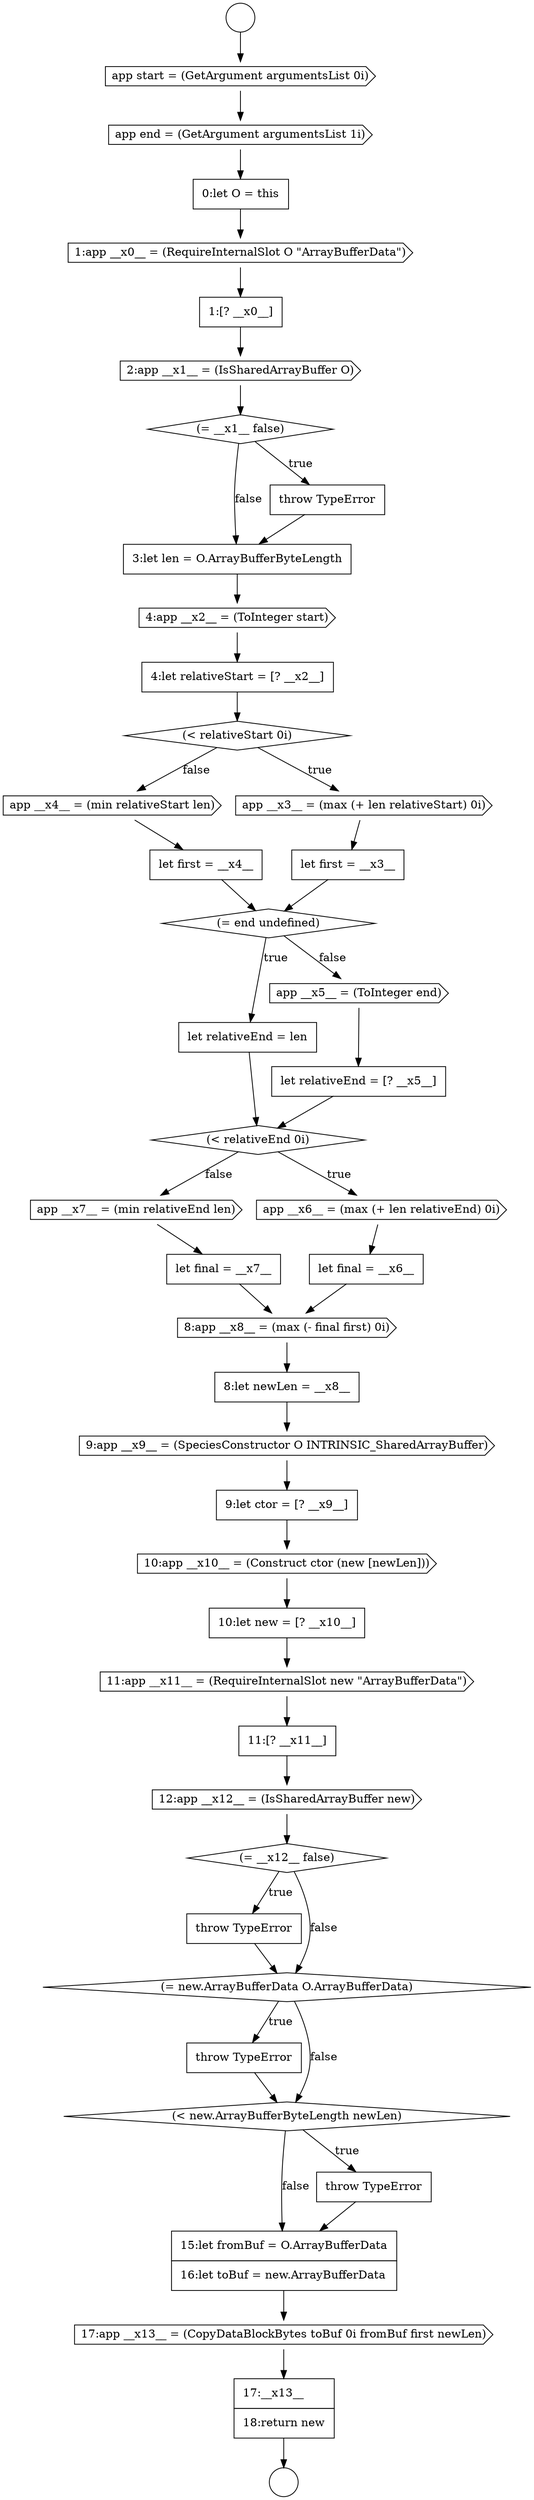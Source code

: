 digraph {
  node17175 [shape=cds, label=<<font color="black">2:app __x1__ = (IsSharedArrayBuffer O)</font>> color="black" fillcolor="white" style=filled]
  node17194 [shape=none, margin=0, label=<<font color="black">
    <table border="0" cellborder="1" cellspacing="0" cellpadding="10">
      <tr><td align="left">let final = __x7__</td></tr>
    </table>
  </font>> color="black" fillcolor="white" style=filled]
  node17197 [shape=cds, label=<<font color="black">9:app __x9__ = (SpeciesConstructor O INTRINSIC_SharedArrayBuffer)</font>> color="black" fillcolor="white" style=filled]
  node17168 [shape=circle label=" " color="black" fillcolor="white" style=filled]
  node17181 [shape=diamond, label=<<font color="black">(&lt; relativeStart 0i)</font>> color="black" fillcolor="white" style=filled]
  node17200 [shape=none, margin=0, label=<<font color="black">
    <table border="0" cellborder="1" cellspacing="0" cellpadding="10">
      <tr><td align="left">10:let new = [? __x10__]</td></tr>
    </table>
  </font>> color="black" fillcolor="white" style=filled]
  node17174 [shape=none, margin=0, label=<<font color="black">
    <table border="0" cellborder="1" cellspacing="0" cellpadding="10">
      <tr><td align="left">1:[? __x0__]</td></tr>
    </table>
  </font>> color="black" fillcolor="white" style=filled]
  node17203 [shape=cds, label=<<font color="black">12:app __x12__ = (IsSharedArrayBuffer new)</font>> color="black" fillcolor="white" style=filled]
  node17199 [shape=cds, label=<<font color="black">10:app __x10__ = (Construct ctor (new [newLen]))</font>> color="black" fillcolor="white" style=filled]
  node17179 [shape=cds, label=<<font color="black">4:app __x2__ = (ToInteger start)</font>> color="black" fillcolor="white" style=filled]
  node17169 [shape=circle label=" " color="black" fillcolor="white" style=filled]
  node17212 [shape=none, margin=0, label=<<font color="black">
    <table border="0" cellborder="1" cellspacing="0" cellpadding="10">
      <tr><td align="left">17:__x13__</td></tr>
      <tr><td align="left">18:return new</td></tr>
    </table>
  </font>> color="black" fillcolor="white" style=filled]
  node17198 [shape=none, margin=0, label=<<font color="black">
    <table border="0" cellborder="1" cellspacing="0" cellpadding="10">
      <tr><td align="left">9:let ctor = [? __x9__]</td></tr>
    </table>
  </font>> color="black" fillcolor="white" style=filled]
  node17184 [shape=cds, label=<<font color="black">app __x4__ = (min relativeStart len)</font>> color="black" fillcolor="white" style=filled]
  node17201 [shape=cds, label=<<font color="black">11:app __x11__ = (RequireInternalSlot new &quot;ArrayBufferData&quot;)</font>> color="black" fillcolor="white" style=filled]
  node17205 [shape=none, margin=0, label=<<font color="black">
    <table border="0" cellborder="1" cellspacing="0" cellpadding="10">
      <tr><td align="left">throw TypeError</td></tr>
    </table>
  </font>> color="black" fillcolor="white" style=filled]
  node17211 [shape=cds, label=<<font color="black">17:app __x13__ = (CopyDataBlockBytes toBuf 0i fromBuf first newLen)</font>> color="black" fillcolor="white" style=filled]
  node17202 [shape=none, margin=0, label=<<font color="black">
    <table border="0" cellborder="1" cellspacing="0" cellpadding="10">
      <tr><td align="left">11:[? __x11__]</td></tr>
    </table>
  </font>> color="black" fillcolor="white" style=filled]
  node17171 [shape=cds, label=<<font color="black">app end = (GetArgument argumentsList 1i)</font>> color="black" fillcolor="white" style=filled]
  node17210 [shape=none, margin=0, label=<<font color="black">
    <table border="0" cellborder="1" cellspacing="0" cellpadding="10">
      <tr><td align="left">15:let fromBuf = O.ArrayBufferData</td></tr>
      <tr><td align="left">16:let toBuf = new.ArrayBufferData</td></tr>
    </table>
  </font>> color="black" fillcolor="white" style=filled]
  node17206 [shape=diamond, label=<<font color="black">(= new.ArrayBufferData O.ArrayBufferData)</font>> color="black" fillcolor="white" style=filled]
  node17189 [shape=none, margin=0, label=<<font color="black">
    <table border="0" cellborder="1" cellspacing="0" cellpadding="10">
      <tr><td align="left">let relativeEnd = [? __x5__]</td></tr>
    </table>
  </font>> color="black" fillcolor="white" style=filled]
  node17178 [shape=none, margin=0, label=<<font color="black">
    <table border="0" cellborder="1" cellspacing="0" cellpadding="10">
      <tr><td align="left">3:let len = O.ArrayBufferByteLength</td></tr>
    </table>
  </font>> color="black" fillcolor="white" style=filled]
  node17193 [shape=cds, label=<<font color="black">app __x7__ = (min relativeEnd len)</font>> color="black" fillcolor="white" style=filled]
  node17196 [shape=none, margin=0, label=<<font color="black">
    <table border="0" cellborder="1" cellspacing="0" cellpadding="10">
      <tr><td align="left">8:let newLen = __x8__</td></tr>
    </table>
  </font>> color="black" fillcolor="white" style=filled]
  node17207 [shape=none, margin=0, label=<<font color="black">
    <table border="0" cellborder="1" cellspacing="0" cellpadding="10">
      <tr><td align="left">throw TypeError</td></tr>
    </table>
  </font>> color="black" fillcolor="white" style=filled]
  node17170 [shape=cds, label=<<font color="black">app start = (GetArgument argumentsList 0i)</font>> color="black" fillcolor="white" style=filled]
  node17186 [shape=diamond, label=<<font color="black">(= end undefined)</font>> color="black" fillcolor="white" style=filled]
  node17182 [shape=cds, label=<<font color="black">app __x3__ = (max (+ len relativeStart) 0i)</font>> color="black" fillcolor="white" style=filled]
  node17190 [shape=diamond, label=<<font color="black">(&lt; relativeEnd 0i)</font>> color="black" fillcolor="white" style=filled]
  node17209 [shape=none, margin=0, label=<<font color="black">
    <table border="0" cellborder="1" cellspacing="0" cellpadding="10">
      <tr><td align="left">throw TypeError</td></tr>
    </table>
  </font>> color="black" fillcolor="white" style=filled]
  node17173 [shape=cds, label=<<font color="black">1:app __x0__ = (RequireInternalSlot O &quot;ArrayBufferData&quot;)</font>> color="black" fillcolor="white" style=filled]
  node17204 [shape=diamond, label=<<font color="black">(= __x12__ false)</font>> color="black" fillcolor="white" style=filled]
  node17183 [shape=none, margin=0, label=<<font color="black">
    <table border="0" cellborder="1" cellspacing="0" cellpadding="10">
      <tr><td align="left">let first = __x3__</td></tr>
    </table>
  </font>> color="black" fillcolor="white" style=filled]
  node17191 [shape=cds, label=<<font color="black">app __x6__ = (max (+ len relativeEnd) 0i)</font>> color="black" fillcolor="white" style=filled]
  node17208 [shape=diamond, label=<<font color="black">(&lt; new.ArrayBufferByteLength newLen)</font>> color="black" fillcolor="white" style=filled]
  node17187 [shape=none, margin=0, label=<<font color="black">
    <table border="0" cellborder="1" cellspacing="0" cellpadding="10">
      <tr><td align="left">let relativeEnd = len</td></tr>
    </table>
  </font>> color="black" fillcolor="white" style=filled]
  node17176 [shape=diamond, label=<<font color="black">(= __x1__ false)</font>> color="black" fillcolor="white" style=filled]
  node17188 [shape=cds, label=<<font color="black">app __x5__ = (ToInteger end)</font>> color="black" fillcolor="white" style=filled]
  node17180 [shape=none, margin=0, label=<<font color="black">
    <table border="0" cellborder="1" cellspacing="0" cellpadding="10">
      <tr><td align="left">4:let relativeStart = [? __x2__]</td></tr>
    </table>
  </font>> color="black" fillcolor="white" style=filled]
  node17185 [shape=none, margin=0, label=<<font color="black">
    <table border="0" cellborder="1" cellspacing="0" cellpadding="10">
      <tr><td align="left">let first = __x4__</td></tr>
    </table>
  </font>> color="black" fillcolor="white" style=filled]
  node17195 [shape=cds, label=<<font color="black">8:app __x8__ = (max (- final first) 0i)</font>> color="black" fillcolor="white" style=filled]
  node17192 [shape=none, margin=0, label=<<font color="black">
    <table border="0" cellborder="1" cellspacing="0" cellpadding="10">
      <tr><td align="left">let final = __x6__</td></tr>
    </table>
  </font>> color="black" fillcolor="white" style=filled]
  node17172 [shape=none, margin=0, label=<<font color="black">
    <table border="0" cellborder="1" cellspacing="0" cellpadding="10">
      <tr><td align="left">0:let O = this</td></tr>
    </table>
  </font>> color="black" fillcolor="white" style=filled]
  node17177 [shape=none, margin=0, label=<<font color="black">
    <table border="0" cellborder="1" cellspacing="0" cellpadding="10">
      <tr><td align="left">throw TypeError</td></tr>
    </table>
  </font>> color="black" fillcolor="white" style=filled]
  node17182 -> node17183 [ color="black"]
  node17178 -> node17179 [ color="black"]
  node17179 -> node17180 [ color="black"]
  node17207 -> node17208 [ color="black"]
  node17186 -> node17187 [label=<<font color="black">true</font>> color="black"]
  node17186 -> node17188 [label=<<font color="black">false</font>> color="black"]
  node17191 -> node17192 [ color="black"]
  node17172 -> node17173 [ color="black"]
  node17174 -> node17175 [ color="black"]
  node17190 -> node17191 [label=<<font color="black">true</font>> color="black"]
  node17190 -> node17193 [label=<<font color="black">false</font>> color="black"]
  node17180 -> node17181 [ color="black"]
  node17173 -> node17174 [ color="black"]
  node17208 -> node17209 [label=<<font color="black">true</font>> color="black"]
  node17208 -> node17210 [label=<<font color="black">false</font>> color="black"]
  node17200 -> node17201 [ color="black"]
  node17193 -> node17194 [ color="black"]
  node17188 -> node17189 [ color="black"]
  node17192 -> node17195 [ color="black"]
  node17209 -> node17210 [ color="black"]
  node17184 -> node17185 [ color="black"]
  node17187 -> node17190 [ color="black"]
  node17185 -> node17186 [ color="black"]
  node17206 -> node17207 [label=<<font color="black">true</font>> color="black"]
  node17206 -> node17208 [label=<<font color="black">false</font>> color="black"]
  node17168 -> node17170 [ color="black"]
  node17176 -> node17177 [label=<<font color="black">true</font>> color="black"]
  node17176 -> node17178 [label=<<font color="black">false</font>> color="black"]
  node17210 -> node17211 [ color="black"]
  node17201 -> node17202 [ color="black"]
  node17212 -> node17169 [ color="black"]
  node17199 -> node17200 [ color="black"]
  node17204 -> node17205 [label=<<font color="black">true</font>> color="black"]
  node17204 -> node17206 [label=<<font color="black">false</font>> color="black"]
  node17203 -> node17204 [ color="black"]
  node17183 -> node17186 [ color="black"]
  node17189 -> node17190 [ color="black"]
  node17211 -> node17212 [ color="black"]
  node17195 -> node17196 [ color="black"]
  node17196 -> node17197 [ color="black"]
  node17177 -> node17178 [ color="black"]
  node17171 -> node17172 [ color="black"]
  node17202 -> node17203 [ color="black"]
  node17175 -> node17176 [ color="black"]
  node17197 -> node17198 [ color="black"]
  node17194 -> node17195 [ color="black"]
  node17198 -> node17199 [ color="black"]
  node17170 -> node17171 [ color="black"]
  node17205 -> node17206 [ color="black"]
  node17181 -> node17182 [label=<<font color="black">true</font>> color="black"]
  node17181 -> node17184 [label=<<font color="black">false</font>> color="black"]
}
